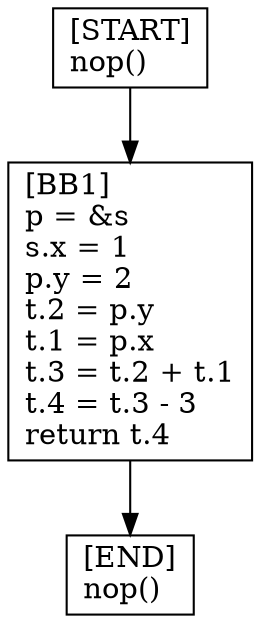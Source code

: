 digraph {
  node [shape=box]
  END [label="[END]\lnop()\l"];
  START [label="[START]\lnop()\l"];
  BB1 [label="[BB1]\lp = &s\ls.x = 1\lp.y = 2\lt.2 = p.y\lt.1 = p.x\lt.3 = t.2 + t.1\lt.4 = t.3 - 3\lreturn t.4\l"];
  BB1 -> END;
  START -> BB1;
}
